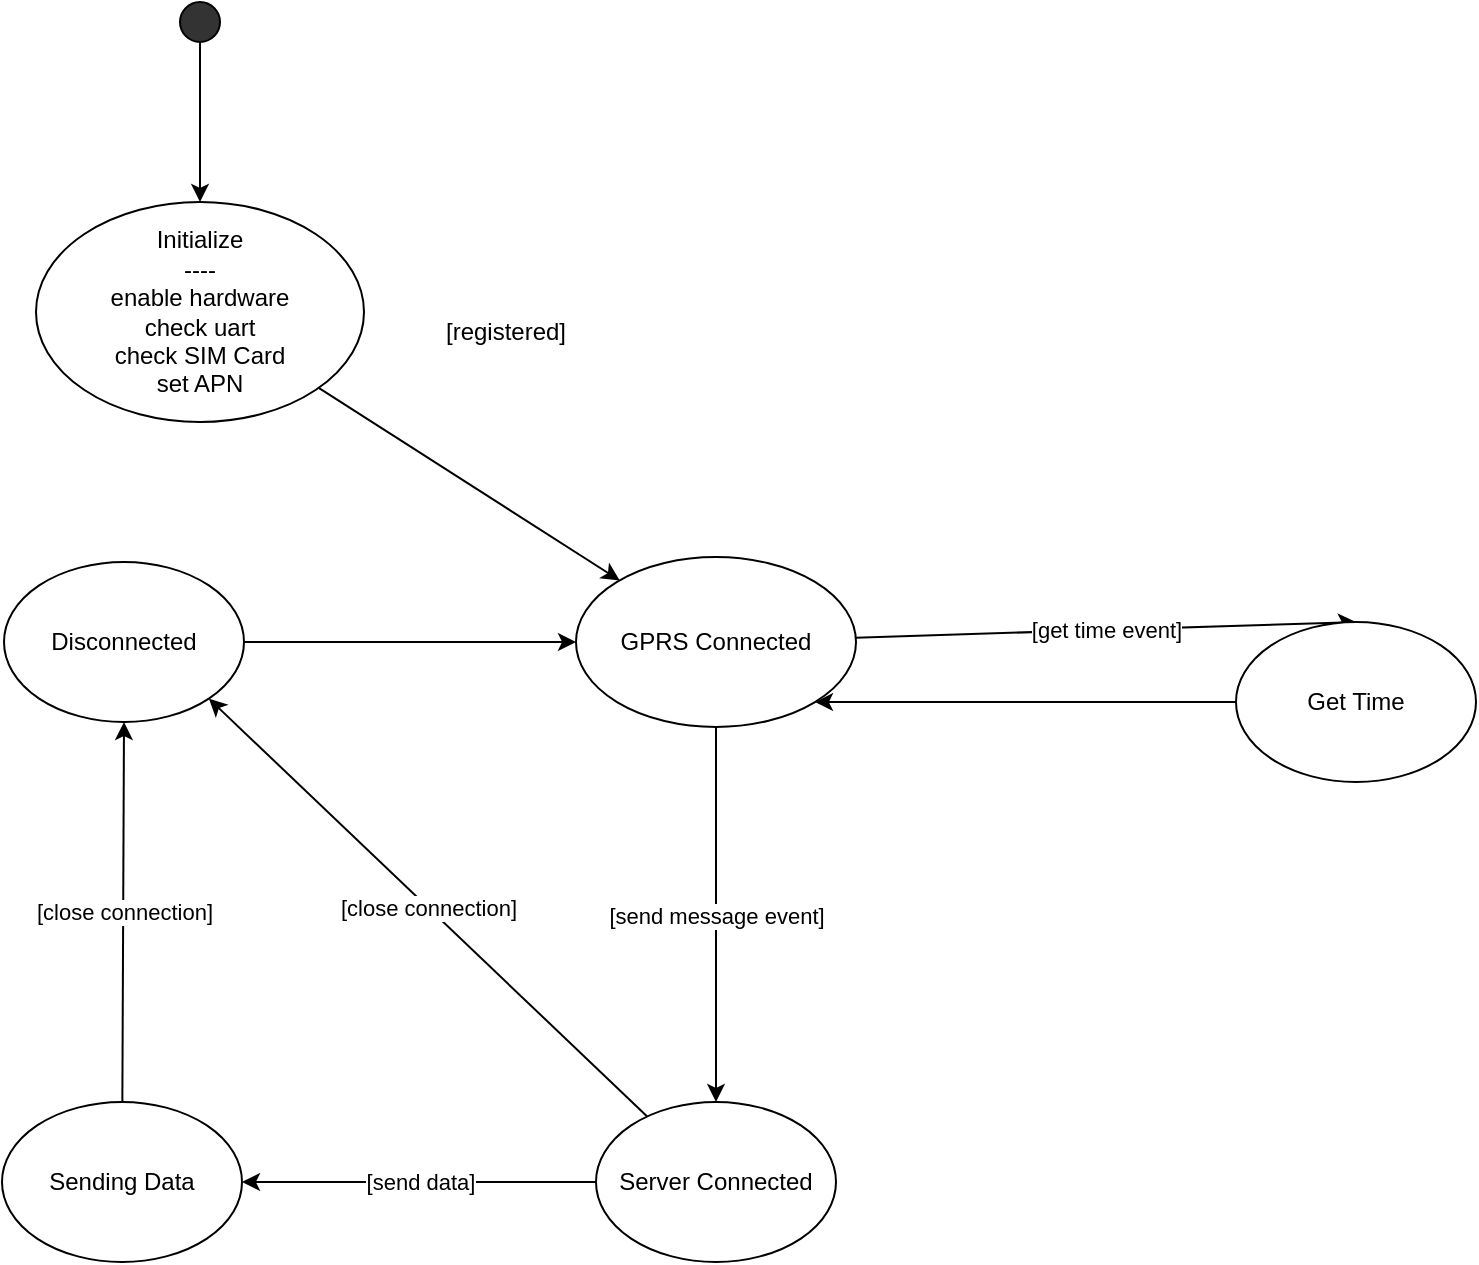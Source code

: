 <mxfile version="24.6.4" type="device">
  <diagram name="Seite-1" id="H2CJXvHlaR7_XK_YT_aU">
    <mxGraphModel dx="1434" dy="836" grid="1" gridSize="10" guides="1" tooltips="1" connect="1" arrows="1" fold="1" page="1" pageScale="1" pageWidth="827" pageHeight="1169" math="0" shadow="0">
      <root>
        <mxCell id="0" />
        <mxCell id="1" parent="0" />
        <mxCell id="T58hPcOVJgQPBu5HawP4-36" value="" style="edgeStyle=none;rounded=0;orthogonalLoop=1;jettySize=auto;html=1;" parent="1" source="T58hPcOVJgQPBu5HawP4-1" target="T58hPcOVJgQPBu5HawP4-35" edge="1">
          <mxGeometry relative="1" as="geometry" />
        </mxCell>
        <mxCell id="T58hPcOVJgQPBu5HawP4-1" value="Initialize&lt;div&gt;----&lt;/div&gt;&lt;div&gt;enable hardware&lt;/div&gt;&lt;div&gt;check uart&lt;/div&gt;&lt;div&gt;check SIM Card&lt;/div&gt;&lt;div&gt;set APN&lt;/div&gt;" style="ellipse;whiteSpace=wrap;html=1;" parent="1" vertex="1">
          <mxGeometry x="370" y="220" width="164" height="110" as="geometry" />
        </mxCell>
        <mxCell id="T58hPcOVJgQPBu5HawP4-33" value="[send data]" style="edgeStyle=none;rounded=0;orthogonalLoop=1;jettySize=auto;html=1;" parent="1" source="T58hPcOVJgQPBu5HawP4-19" target="T58hPcOVJgQPBu5HawP4-26" edge="1">
          <mxGeometry relative="1" as="geometry" />
        </mxCell>
        <mxCell id="T58hPcOVJgQPBu5HawP4-60" value="[close connection]" style="edgeStyle=none;rounded=0;orthogonalLoop=1;jettySize=auto;html=1;entryX=1;entryY=1;entryDx=0;entryDy=0;" parent="1" source="T58hPcOVJgQPBu5HawP4-19" target="T58hPcOVJgQPBu5HawP4-27" edge="1">
          <mxGeometry relative="1" as="geometry" />
        </mxCell>
        <mxCell id="T58hPcOVJgQPBu5HawP4-19" value="Server Connected" style="ellipse;whiteSpace=wrap;html=1;" parent="1" vertex="1">
          <mxGeometry x="650" y="670" width="120" height="80" as="geometry" />
        </mxCell>
        <mxCell id="T58hPcOVJgQPBu5HawP4-34" value="&lt;span style=&quot;color: rgb(0, 0, 0); font-family: Helvetica; font-size: 11px; font-style: normal; font-variant-ligatures: normal; font-variant-caps: normal; font-weight: 400; letter-spacing: normal; orphans: 2; text-align: center; text-indent: 0px; text-transform: none; widows: 2; word-spacing: 0px; -webkit-text-stroke-width: 0px; white-space: nowrap; background-color: rgb(255, 255, 255); text-decoration-thickness: initial; text-decoration-style: initial; text-decoration-color: initial; display: inline !important; float: none;&quot;&gt;[close connection]&lt;/span&gt;" style="edgeStyle=none;rounded=0;orthogonalLoop=1;jettySize=auto;html=1;entryX=0.5;entryY=1;entryDx=0;entryDy=0;" parent="1" source="T58hPcOVJgQPBu5HawP4-26" target="T58hPcOVJgQPBu5HawP4-27" edge="1">
          <mxGeometry relative="1" as="geometry" />
        </mxCell>
        <mxCell id="T58hPcOVJgQPBu5HawP4-26" value="Sending Data" style="ellipse;whiteSpace=wrap;html=1;" parent="1" vertex="1">
          <mxGeometry x="353" y="670" width="120" height="80" as="geometry" />
        </mxCell>
        <mxCell id="T58hPcOVJgQPBu5HawP4-63" style="edgeStyle=none;rounded=0;orthogonalLoop=1;jettySize=auto;html=1;entryX=0;entryY=0.5;entryDx=0;entryDy=0;" parent="1" source="T58hPcOVJgQPBu5HawP4-27" target="T58hPcOVJgQPBu5HawP4-35" edge="1">
          <mxGeometry relative="1" as="geometry" />
        </mxCell>
        <mxCell id="T58hPcOVJgQPBu5HawP4-27" value="Disconnected" style="ellipse;whiteSpace=wrap;html=1;" parent="1" vertex="1">
          <mxGeometry x="354" y="400" width="120" height="80" as="geometry" />
        </mxCell>
        <mxCell id="T58hPcOVJgQPBu5HawP4-62" value="[send message event]" style="edgeStyle=none;rounded=0;orthogonalLoop=1;jettySize=auto;html=1;entryX=0.5;entryY=0;entryDx=0;entryDy=0;" parent="1" source="T58hPcOVJgQPBu5HawP4-35" target="T58hPcOVJgQPBu5HawP4-19" edge="1">
          <mxGeometry relative="1" as="geometry" />
        </mxCell>
        <mxCell id="H--k9Ny53zEq11rJqsah-4" value="[get time event]" style="rounded=0;orthogonalLoop=1;jettySize=auto;html=1;entryX=0.5;entryY=0;entryDx=0;entryDy=0;" parent="1" source="T58hPcOVJgQPBu5HawP4-35" target="H--k9Ny53zEq11rJqsah-3" edge="1">
          <mxGeometry relative="1" as="geometry" />
        </mxCell>
        <mxCell id="T58hPcOVJgQPBu5HawP4-35" value="GPRS Connected" style="ellipse;whiteSpace=wrap;html=1;" parent="1" vertex="1">
          <mxGeometry x="640" y="397.5" width="140" height="85" as="geometry" />
        </mxCell>
        <mxCell id="T58hPcOVJgQPBu5HawP4-39" value="[registered]" style="text;html=1;align=center;verticalAlign=middle;whiteSpace=wrap;rounded=0;" parent="1" vertex="1">
          <mxGeometry x="550" y="270" width="110" height="30" as="geometry" />
        </mxCell>
        <mxCell id="T58hPcOVJgQPBu5HawP4-57" style="edgeStyle=none;rounded=0;orthogonalLoop=1;jettySize=auto;html=1;exitX=0.25;exitY=0;exitDx=0;exitDy=0;" parent="1" edge="1">
          <mxGeometry relative="1" as="geometry">
            <mxPoint x="842.5" y="245" as="sourcePoint" />
            <mxPoint x="842.5" y="245" as="targetPoint" />
          </mxGeometry>
        </mxCell>
        <mxCell id="H--k9Ny53zEq11rJqsah-2" style="edgeStyle=orthogonalEdgeStyle;rounded=0;orthogonalLoop=1;jettySize=auto;html=1;" parent="1" source="H--k9Ny53zEq11rJqsah-1" target="T58hPcOVJgQPBu5HawP4-1" edge="1">
          <mxGeometry relative="1" as="geometry" />
        </mxCell>
        <mxCell id="H--k9Ny53zEq11rJqsah-1" value="" style="ellipse;whiteSpace=wrap;html=1;aspect=fixed;fillStyle=solid;fillColor=#333333;" parent="1" vertex="1">
          <mxGeometry x="442" y="120" width="20" height="20" as="geometry" />
        </mxCell>
        <mxCell id="H--k9Ny53zEq11rJqsah-3" value="Get Time" style="ellipse;whiteSpace=wrap;html=1;" parent="1" vertex="1">
          <mxGeometry x="970" y="430" width="120" height="80" as="geometry" />
        </mxCell>
        <mxCell id="H--k9Ny53zEq11rJqsah-5" style="rounded=0;orthogonalLoop=1;jettySize=auto;html=1;entryX=1;entryY=1;entryDx=0;entryDy=0;" parent="1" source="H--k9Ny53zEq11rJqsah-3" target="T58hPcOVJgQPBu5HawP4-35" edge="1">
          <mxGeometry relative="1" as="geometry" />
        </mxCell>
      </root>
    </mxGraphModel>
  </diagram>
</mxfile>
